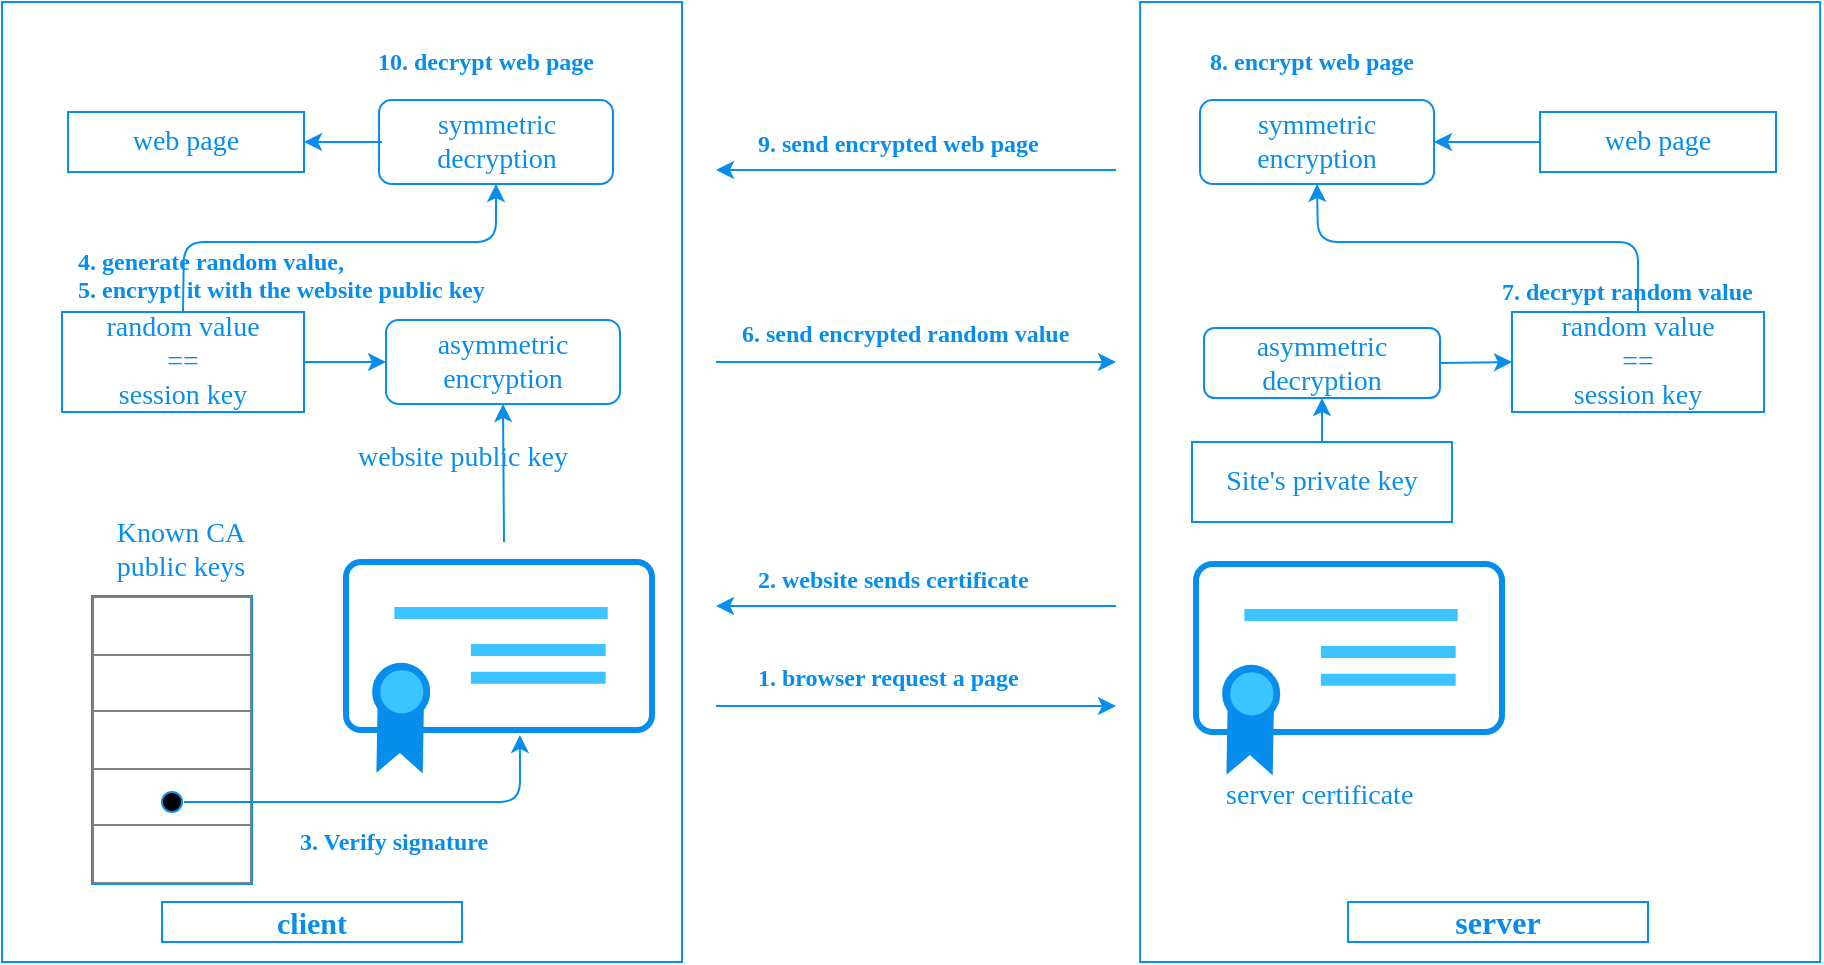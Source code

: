 <mxfile version="11.3.0" type="device" pages="1"><diagram id="hq1lKF0WgfnGttyufKl6" name="Page-1"><mxGraphModel dx="1415" dy="339" grid="1" gridSize="10" guides="1" tooltips="1" connect="1" arrows="1" fold="1" page="1" pageScale="1" pageWidth="850" pageHeight="1100" math="0" shadow="0"><root><mxCell id="0"/><mxCell id="1" parent="0"/><mxCell id="w5N9PVT7phsIkUtCuxB2-51" value="" style="rounded=0;whiteSpace=wrap;html=1;labelBackgroundColor=none;fillColor=none;fontSize=14;align=center;strokeColor=#078EED;fontFamily=Comic Sans MS;fontColor=#078EED;" parent="1" vertex="1"><mxGeometry x="559.069" y="110" width="340" height="480" as="geometry"/></mxCell><mxCell id="w5N9PVT7phsIkUtCuxB2-50" value="" style="rounded=0;whiteSpace=wrap;html=1;labelBackgroundColor=none;fillColor=none;fontSize=14;align=center;strokeColor=#078EED;fontFamily=Comic Sans MS;fontColor=#078EED;" parent="1" vertex="1"><mxGeometry x="-10" y="110" width="340" height="480" as="geometry"/></mxCell><mxCell id="w5N9PVT7phsIkUtCuxB2-5" value="" style="endArrow=classic;html=1;fontFamily=Comic Sans MS;fontColor=#078EED;strokeColor=#078EED;" parent="1" edge="1"><mxGeometry width="50" height="50" relative="1" as="geometry"><mxPoint x="347" y="462" as="sourcePoint"/><mxPoint x="547" y="462" as="targetPoint"/></mxGeometry></mxCell><mxCell id="w5N9PVT7phsIkUtCuxB2-6" value="&lt;span&gt;&lt;font&gt;1.&lt;/font&gt;&lt;/span&gt; browser request a page" style="text;html=1;resizable=0;points=[];autosize=1;align=left;verticalAlign=top;spacingTop=-4;fontFamily=Comic Sans MS;fontColor=#078EED;strokeColor=none;fontStyle=1" parent="1" vertex="1"><mxGeometry x="366" y="438" width="150" height="20" as="geometry"/></mxCell><mxCell id="w5N9PVT7phsIkUtCuxB2-7" value="" style="endArrow=none;html=1;endFill=0;startArrow=classic;startFill=1;fontFamily=Comic Sans MS;fontColor=#078EED;strokeColor=#078EED;" parent="1" edge="1"><mxGeometry width="50" height="50" relative="1" as="geometry"><mxPoint x="347" y="412" as="sourcePoint"/><mxPoint x="547" y="412" as="targetPoint"/></mxGeometry></mxCell><mxCell id="w5N9PVT7phsIkUtCuxB2-8" value="&lt;span&gt;&lt;font&gt;2.&lt;/font&gt;&lt;/span&gt; website sends certificate" style="text;html=1;resizable=0;points=[];autosize=1;align=left;verticalAlign=top;spacingTop=-4;fontFamily=Comic Sans MS;fontColor=#078EED;strokeColor=none;fontStyle=1" parent="1" vertex="1"><mxGeometry x="366" y="389" width="160" height="20" as="geometry"/></mxCell><mxCell id="w5N9PVT7phsIkUtCuxB2-16" value="&lt;table border=&quot;1&quot; width=&quot;100%&quot; style=&quot;width: 100% ; height: 100% ; border-collapse: collapse&quot;&gt;&lt;tbody&gt;&lt;tr&gt;&lt;td align=&quot;center&quot;&gt;&lt;br&gt;&lt;/td&gt;&lt;/tr&gt;&lt;tr&gt;&lt;td align=&quot;center&quot;&gt;&lt;br&gt;&lt;/td&gt;&lt;/tr&gt;&lt;tr&gt;&lt;td align=&quot;center&quot;&gt;&lt;br&gt;&lt;/td&gt;&lt;/tr&gt;&lt;tr&gt;&lt;td&gt;&lt;br&gt;&lt;/td&gt;&lt;/tr&gt;&lt;tr&gt;&lt;td&gt;&lt;br&gt;&lt;/td&gt;&lt;/tr&gt;&lt;/tbody&gt;&lt;/table&gt;" style="text;html=1;strokeColor=#078EED;fillColor=none;overflow=fill;fontColor=#078EED;fontFamily=Comic Sans MS;" parent="1" vertex="1"><mxGeometry x="35" y="407" width="80" height="144" as="geometry"/></mxCell><mxCell id="w5N9PVT7phsIkUtCuxB2-17" value="Known CA &lt;br style=&quot;font-size: 14px;&quot;&gt;public keys" style="text;html=1;resizable=0;points=[];autosize=1;align=center;verticalAlign=top;spacingTop=-4;fontSize=14;fontFamily=Comic Sans MS;fontColor=#078EED;strokeColor=none;" parent="1" vertex="1"><mxGeometry x="39" y="365" width="80" height="30" as="geometry"/></mxCell><mxCell id="w5N9PVT7phsIkUtCuxB2-20" value="" style="group;fontFamily=Comic Sans MS;fontColor=#078EED;strokeColor=none;" parent="1" vertex="1" connectable="0"><mxGeometry x="70" y="505" width="179" height="10" as="geometry"/></mxCell><mxCell id="w5N9PVT7phsIkUtCuxB2-18" value="" style="endArrow=classic;html=1;fontSize=14;entryX=0.803;entryY=0.99;entryDx=0;entryDy=0;entryPerimeter=0;fontFamily=Comic Sans MS;fontColor=#078EED;strokeColor=#078EED;" parent="w5N9PVT7phsIkUtCuxB2-20" edge="1"><mxGeometry width="50" height="50" relative="1" as="geometry"><mxPoint x="11" y="5" as="sourcePoint"/><mxPoint x="178.966" y="-28.53" as="targetPoint"/><Array as="points"><mxPoint x="179" y="5"/></Array></mxGeometry></mxCell><mxCell id="w5N9PVT7phsIkUtCuxB2-19" value="" style="ellipse;whiteSpace=wrap;html=1;fontSize=14;align=center;labelBackgroundColor=#000000;labelBorderColor=#000000;gradientColor=none;fillColor=#000000;fontFamily=Comic Sans MS;fontColor=#078EED;strokeColor=#078EED;" parent="w5N9PVT7phsIkUtCuxB2-20" vertex="1"><mxGeometry width="10" height="10" as="geometry"/></mxCell><mxCell id="w5N9PVT7phsIkUtCuxB2-21" value="&lt;span&gt;&lt;font&gt;3.&lt;/font&gt;&lt;/span&gt; Verify signature" style="text;html=1;resizable=0;points=[];autosize=1;align=left;verticalAlign=top;spacingTop=-4;fontFamily=Comic Sans MS;fontColor=#078EED;strokeColor=none;fontStyle=1" parent="1" vertex="1"><mxGeometry x="137" y="520" width="110" height="20" as="geometry"/></mxCell><mxCell id="w5N9PVT7phsIkUtCuxB2-22" value="&lt;span&gt;random value&lt;br&gt;==&lt;br&gt;session key&lt;br&gt;&lt;/span&gt;" style="rounded=0;whiteSpace=wrap;html=1;labelBackgroundColor=none;fillColor=none;fontSize=14;align=center;strokeColor=#078EED;fontFamily=Comic Sans MS;fontColor=#078EED;" parent="1" vertex="1"><mxGeometry x="20" y="265" width="121" height="50" as="geometry"/></mxCell><mxCell id="w5N9PVT7phsIkUtCuxB2-24" value="asymmetric&lt;br&gt;encryption" style="rounded=1;whiteSpace=wrap;html=1;labelBackgroundColor=none;fillColor=none;fontSize=14;align=center;strokeColor=#078EED;fontColor=#078EED;fontFamily=Comic Sans MS;" parent="1" vertex="1"><mxGeometry x="182" y="269" width="117" height="42" as="geometry"/></mxCell><mxCell id="w5N9PVT7phsIkUtCuxB2-25" value="" style="endArrow=classic;html=1;fontSize=14;entryX=0.5;entryY=1;entryDx=0;entryDy=0;fontFamily=Comic Sans MS;fontColor=#078EED;strokeColor=#078EED;" parent="1" target="w5N9PVT7phsIkUtCuxB2-24" edge="1"><mxGeometry width="50" height="50" relative="1" as="geometry"><mxPoint x="241" y="380" as="sourcePoint"/><mxPoint x="71" y="570" as="targetPoint"/></mxGeometry></mxCell><mxCell id="w5N9PVT7phsIkUtCuxB2-26" value="website public key" style="text;html=1;resizable=0;points=[];autosize=1;align=left;verticalAlign=top;spacingTop=-4;fontSize=14;fontFamily=Comic Sans MS;fontColor=#078EED;strokeColor=none;" parent="1" vertex="1"><mxGeometry x="165.5" y="327" width="130" height="20" as="geometry"/></mxCell><mxCell id="w5N9PVT7phsIkUtCuxB2-27" value="&lt;span&gt;&lt;font&gt;4.&lt;/font&gt;&lt;/span&gt; generate random value, &lt;br&gt;&lt;span&gt;&lt;font&gt;5.&lt;/font&gt;&lt;/span&gt;&amp;nbsp;encrypt it with the website public key" style="text;html=1;resizable=0;points=[];autosize=1;align=left;verticalAlign=top;spacingTop=-4;fontFamily=Comic Sans MS;fontColor=#078EED;strokeColor=none;fontStyle=1" parent="1" vertex="1"><mxGeometry x="25.5" y="230.471" width="220" height="30" as="geometry"/></mxCell><mxCell id="w5N9PVT7phsIkUtCuxB2-29" value="" style="endArrow=classic;html=1;fontSize=14;entryX=0;entryY=0.5;entryDx=0;entryDy=0;exitX=1;exitY=0.5;exitDx=0;exitDy=0;fontFamily=Comic Sans MS;fontColor=#078EED;strokeColor=#078EED;" parent="1" source="w5N9PVT7phsIkUtCuxB2-22" target="w5N9PVT7phsIkUtCuxB2-24" edge="1"><mxGeometry width="50" height="50" relative="1" as="geometry"><mxPoint x="21" y="620" as="sourcePoint"/><mxPoint x="71" y="570" as="targetPoint"/></mxGeometry></mxCell><mxCell id="w5N9PVT7phsIkUtCuxB2-30" value="" style="endArrow=classic;html=1;fontFamily=Comic Sans MS;fontColor=#078EED;strokeColor=#078EED;" parent="1" edge="1"><mxGeometry width="50" height="50" relative="1" as="geometry"><mxPoint x="347" y="290" as="sourcePoint"/><mxPoint x="547" y="290" as="targetPoint"/></mxGeometry></mxCell><mxCell id="w5N9PVT7phsIkUtCuxB2-31" value="&lt;span&gt;&lt;font&gt;6.&lt;/font&gt;&lt;/span&gt; send encrypted random value" style="text;html=1;resizable=0;points=[];autosize=1;align=left;verticalAlign=top;spacingTop=-4;fontFamily=Comic Sans MS;fontColor=#078EED;strokeColor=none;fontStyle=1" parent="1" vertex="1"><mxGeometry x="358" y="266" width="190" height="20" as="geometry"/></mxCell><mxCell id="w5N9PVT7phsIkUtCuxB2-32" value="&lt;span&gt;Site's private key&lt;/span&gt;" style="rounded=0;whiteSpace=wrap;html=1;labelBackgroundColor=none;fillColor=none;fontSize=14;align=center;strokeColor=#078EED;fontFamily=Comic Sans MS;fontColor=#078EED;" parent="1" vertex="1"><mxGeometry x="585" y="330" width="130" height="40" as="geometry"/></mxCell><mxCell id="w5N9PVT7phsIkUtCuxB2-33" value="asymmetric&lt;br&gt;decryption" style="rounded=1;whiteSpace=wrap;html=1;labelBackgroundColor=none;fillColor=none;fontSize=14;align=center;strokeColor=#078EED;fontColor=#078EED;fontFamily=Comic Sans MS;" parent="1" vertex="1"><mxGeometry x="591" y="273" width="118" height="35" as="geometry"/></mxCell><mxCell id="w5N9PVT7phsIkUtCuxB2-34" value="" style="endArrow=classic;html=1;fontSize=14;entryX=0.5;entryY=1;entryDx=0;entryDy=0;exitX=0.5;exitY=0;exitDx=0;exitDy=0;fontFamily=Comic Sans MS;fontColor=#078EED;strokeColor=#078EED;" parent="1" source="w5N9PVT7phsIkUtCuxB2-32" target="w5N9PVT7phsIkUtCuxB2-33" edge="1"><mxGeometry width="50" height="50" relative="1" as="geometry"><mxPoint x="91" y="620" as="sourcePoint"/><mxPoint x="141" y="570" as="targetPoint"/></mxGeometry></mxCell><mxCell id="w5N9PVT7phsIkUtCuxB2-35" value="&lt;span&gt;random value&lt;br&gt;==&lt;br&gt;session key&lt;br&gt;&lt;/span&gt;" style="rounded=0;whiteSpace=wrap;html=1;labelBackgroundColor=none;fillColor=none;fontSize=14;align=center;strokeColor=#078EED;fontFamily=Comic Sans MS;fontColor=#078EED;" parent="1" vertex="1"><mxGeometry x="745" y="265" width="126" height="50" as="geometry"/></mxCell><mxCell id="w5N9PVT7phsIkUtCuxB2-36" value="" style="endArrow=classic;html=1;fontSize=14;entryX=0;entryY=0.5;entryDx=0;entryDy=0;exitX=1;exitY=0.5;exitDx=0;exitDy=0;fontFamily=Comic Sans MS;fontColor=#078EED;strokeColor=#078EED;" parent="1" source="w5N9PVT7phsIkUtCuxB2-33" target="w5N9PVT7phsIkUtCuxB2-35" edge="1"><mxGeometry width="50" height="50" relative="1" as="geometry"><mxPoint x="171" y="620" as="sourcePoint"/><mxPoint x="221" y="570" as="targetPoint"/></mxGeometry></mxCell><mxCell id="w5N9PVT7phsIkUtCuxB2-37" value="&lt;span&gt;&lt;font&gt;7.&lt;/font&gt;&lt;/span&gt; decrypt random value" style="text;html=1;resizable=0;points=[];autosize=1;align=left;verticalAlign=top;spacingTop=-4;fontFamily=Comic Sans MS;fontColor=#078EED;strokeColor=none;fontStyle=1" parent="1" vertex="1"><mxGeometry x="738" y="245" width="140" height="20" as="geometry"/></mxCell><mxCell id="w5N9PVT7phsIkUtCuxB2-38" value="web page" style="rounded=0;whiteSpace=wrap;html=1;labelBackgroundColor=none;fillColor=none;fontSize=14;align=center;strokeColor=#078EED;fontFamily=Comic Sans MS;fontColor=#078EED;" parent="1" vertex="1"><mxGeometry x="759" y="165" width="118" height="30" as="geometry"/></mxCell><mxCell id="w5N9PVT7phsIkUtCuxB2-39" value="symmetric&lt;br&gt;encryption" style="rounded=1;whiteSpace=wrap;html=1;labelBackgroundColor=none;fillColor=none;fontSize=14;align=center;strokeColor=#078EED;fontFamily=Comic Sans MS;fontColor=#078EED;" parent="1" vertex="1"><mxGeometry x="589" y="159" width="117" height="42" as="geometry"/></mxCell><mxCell id="w5N9PVT7phsIkUtCuxB2-40" value="" style="endArrow=classic;html=1;fontSize=14;entryX=0.5;entryY=1;entryDx=0;entryDy=0;exitX=0.5;exitY=0;exitDx=0;exitDy=0;fontFamily=Comic Sans MS;fontColor=#078EED;strokeColor=#078EED;" parent="1" source="w5N9PVT7phsIkUtCuxB2-35" target="w5N9PVT7phsIkUtCuxB2-39" edge="1"><mxGeometry width="50" height="50" relative="1" as="geometry"><mxPoint x="91" y="620" as="sourcePoint"/><mxPoint x="141" y="570" as="targetPoint"/><Array as="points"><mxPoint x="808" y="230"/><mxPoint x="648" y="230"/></Array></mxGeometry></mxCell><mxCell id="w5N9PVT7phsIkUtCuxB2-41" value="" style="endArrow=classic;html=1;fontSize=14;entryX=1;entryY=0.5;entryDx=0;entryDy=0;exitX=0;exitY=0.5;exitDx=0;exitDy=0;fontFamily=Comic Sans MS;fontColor=#078EED;strokeColor=#078EED;" parent="1" source="w5N9PVT7phsIkUtCuxB2-38" target="w5N9PVT7phsIkUtCuxB2-39" edge="1"><mxGeometry width="50" height="50" relative="1" as="geometry"><mxPoint x="91" y="620" as="sourcePoint"/><mxPoint x="141" y="570" as="targetPoint"/></mxGeometry></mxCell><mxCell id="w5N9PVT7phsIkUtCuxB2-42" value="" style="endArrow=none;html=1;endFill=0;startArrow=classic;startFill=1;fontFamily=Comic Sans MS;fontColor=#078EED;strokeColor=#078EED;" parent="1" edge="1"><mxGeometry width="50" height="50" relative="1" as="geometry"><mxPoint x="347.0" y="194" as="sourcePoint"/><mxPoint x="547.0" y="194" as="targetPoint"/></mxGeometry></mxCell><mxCell id="w5N9PVT7phsIkUtCuxB2-43" value="&lt;span&gt;&lt;font&gt;9.&lt;/font&gt;&lt;/span&gt; send encrypted web page" style="text;html=1;resizable=0;points=[];autosize=1;align=left;verticalAlign=top;spacingTop=-4;fontFamily=Comic Sans MS;fontColor=#078EED;strokeColor=none;fontStyle=1" parent="1" vertex="1"><mxGeometry x="366" y="171" width="170" height="20" as="geometry"/></mxCell><mxCell id="w5N9PVT7phsIkUtCuxB2-44" value="symmetric&lt;br&gt;decryption" style="rounded=1;whiteSpace=wrap;html=1;labelBackgroundColor=none;fillColor=none;fontSize=14;align=center;strokeColor=#078EED;fontFamily=Comic Sans MS;fontColor=#078EED;" parent="1" vertex="1"><mxGeometry x="178.5" y="159" width="117" height="42" as="geometry"/></mxCell><mxCell id="w5N9PVT7phsIkUtCuxB2-45" value="web page" style="rounded=0;whiteSpace=wrap;html=1;labelBackgroundColor=none;fillColor=none;fontSize=14;align=center;strokeColor=#078EED;fontFamily=Comic Sans MS;fontColor=#078EED;" parent="1" vertex="1"><mxGeometry x="23" y="165" width="118" height="30" as="geometry"/></mxCell><mxCell id="w5N9PVT7phsIkUtCuxB2-46" value="" style="endArrow=classic;html=1;fontSize=14;entryX=0.5;entryY=1;entryDx=0;entryDy=0;exitX=0.5;exitY=0;exitDx=0;exitDy=0;fontFamily=Comic Sans MS;fontColor=#078EED;strokeColor=#078EED;" parent="1" source="w5N9PVT7phsIkUtCuxB2-22" target="w5N9PVT7phsIkUtCuxB2-44" edge="1"><mxGeometry width="50" height="50" relative="1" as="geometry"><mxPoint x="20" y="620" as="sourcePoint"/><mxPoint x="70" y="570" as="targetPoint"/><Array as="points"><mxPoint x="81" y="230"/><mxPoint x="237" y="230"/></Array></mxGeometry></mxCell><mxCell id="w5N9PVT7phsIkUtCuxB2-47" value="" style="endArrow=classic;html=1;fontSize=14;entryX=1;entryY=0.5;entryDx=0;entryDy=0;fontFamily=Comic Sans MS;fontColor=#078EED;strokeColor=#078EED;" parent="1" target="w5N9PVT7phsIkUtCuxB2-45" edge="1"><mxGeometry width="50" height="50" relative="1" as="geometry"><mxPoint x="180" y="180" as="sourcePoint"/><mxPoint x="665.0" y="190" as="targetPoint"/></mxGeometry></mxCell><mxCell id="w5N9PVT7phsIkUtCuxB2-48" value="&lt;span&gt;&lt;font&gt;8.&lt;/font&gt;&lt;/span&gt; encrypt web page" style="text;html=1;resizable=0;points=[];autosize=1;align=left;verticalAlign=top;spacingTop=-4;fontFamily=Comic Sans MS;fontColor=#078EED;strokeColor=none;fontStyle=1" parent="1" vertex="1"><mxGeometry x="592" y="130" width="120" height="20" as="geometry"/></mxCell><mxCell id="w5N9PVT7phsIkUtCuxB2-49" value="&lt;span&gt;&lt;font&gt;10.&lt;/font&gt;&lt;/span&gt;&amp;nbsp;decrypt web page" style="text;html=1;resizable=0;points=[];autosize=1;align=left;verticalAlign=top;spacingTop=-4;fontFamily=Comic Sans MS;fontColor=#078EED;strokeColor=none;fontStyle=1" parent="1" vertex="1"><mxGeometry x="175.5" y="130" width="130" height="20" as="geometry"/></mxCell><mxCell id="w5N9PVT7phsIkUtCuxB2-52" value="client" style="text;html=1;strokeColor=#078EED;fillColor=none;align=center;verticalAlign=middle;whiteSpace=wrap;rounded=0;labelBackgroundColor=none;fontSize=15;fontStyle=1;fontFamily=Comic Sans MS;fontColor=#078EED;" parent="1" vertex="1"><mxGeometry x="70" y="560" width="150" height="20" as="geometry"/></mxCell><mxCell id="w5N9PVT7phsIkUtCuxB2-53" value="server" style="text;html=1;strokeColor=#078EED;fillColor=none;align=center;verticalAlign=middle;whiteSpace=wrap;rounded=0;labelBackgroundColor=none;fontSize=16;fontStyle=1;fontFamily=Comic Sans MS;fontColor=#078EED;" parent="1" vertex="1"><mxGeometry x="663" y="560" width="150" height="20" as="geometry"/></mxCell><mxCell id="RAEDOJCPV6PJ5aZ2yVz6-11" value="" style="group" vertex="1" connectable="0" parent="1"><mxGeometry x="580" y="385" width="160" height="101" as="geometry"/></mxCell><mxCell id="RAEDOJCPV6PJ5aZ2yVz6-2" value="" style="rounded=1;whiteSpace=wrap;html=1;strokeColor=#078EED;fillColor=none;fontFamily=Comic Sans MS;fontColor=#000000;arcSize=10;strokeWidth=3;" vertex="1" parent="RAEDOJCPV6PJ5aZ2yVz6-11"><mxGeometry x="7" y="6" width="153" height="84" as="geometry"/></mxCell><mxCell id="RAEDOJCPV6PJ5aZ2yVz6-3" value="" style="endArrow=none;html=1;strokeColor=#3BC4FF;fontFamily=Comic Sans MS;fontColor=#000000;strokeWidth=6;" edge="1" parent="RAEDOJCPV6PJ5aZ2yVz6-11"><mxGeometry width="50" height="50" relative="1" as="geometry"><mxPoint x="31.195" y="31.505" as="sourcePoint"/><mxPoint x="137.862" y="31.505" as="targetPoint"/></mxGeometry></mxCell><mxCell id="RAEDOJCPV6PJ5aZ2yVz6-4" value="" style="endArrow=none;html=1;strokeColor=#3BC4FF;fontFamily=Comic Sans MS;fontColor=#000000;strokeWidth=6;" edge="1" parent="RAEDOJCPV6PJ5aZ2yVz6-11"><mxGeometry width="50" height="50" relative="1" as="geometry"><mxPoint x="69.434" y="50.037" as="sourcePoint"/><mxPoint x="136.855" y="50.037" as="targetPoint"/></mxGeometry></mxCell><mxCell id="RAEDOJCPV6PJ5aZ2yVz6-5" value="" style="endArrow=none;html=1;strokeColor=#3BC4FF;fontFamily=Comic Sans MS;fontColor=#000000;strokeWidth=6;" edge="1" parent="RAEDOJCPV6PJ5aZ2yVz6-11"><mxGeometry width="50" height="50" relative="1" as="geometry"><mxPoint x="69.434" y="63.936" as="sourcePoint"/><mxPoint x="136.855" y="63.936" as="targetPoint"/></mxGeometry></mxCell><mxCell id="RAEDOJCPV6PJ5aZ2yVz6-7" value="" style="ellipse;whiteSpace=wrap;html=1;aspect=fixed;strokeColor=#078EED;strokeWidth=4;fillColor=#078EED;fontFamily=Comic Sans MS;fontColor=#000000;" vertex="1" parent="RAEDOJCPV6PJ5aZ2yVz6-11"><mxGeometry x="22.082" y="58.376" width="25.018" height="25.018" as="geometry"/></mxCell><mxCell id="RAEDOJCPV6PJ5aZ2yVz6-10" value="" style="shape=step;perimeter=stepPerimeter;whiteSpace=wrap;html=1;fixedSize=1;strokeColor=none;strokeWidth=4;fillColor=#078EED;fontFamily=Comic Sans MS;fontColor=#000000;rotation=-89;size=10;" vertex="1" parent="RAEDOJCPV6PJ5aZ2yVz6-11"><mxGeometry x="12.025" y="77.835" width="44.277" height="23.165" as="geometry"/></mxCell><mxCell id="RAEDOJCPV6PJ5aZ2yVz6-9" value="" style="ellipse;whiteSpace=wrap;html=1;aspect=fixed;strokeColor=#3BC4FF;strokeWidth=4;fillColor=#3BC4FF;fontFamily=Comic Sans MS;fontColor=#000000;" vertex="1" parent="RAEDOJCPV6PJ5aZ2yVz6-11"><mxGeometry x="26.107" y="62.083" width="17.606" height="17.606" as="geometry"/></mxCell><mxCell id="RAEDOJCPV6PJ5aZ2yVz6-12" value="" style="group" vertex="1" connectable="0" parent="1"><mxGeometry x="155" y="384" width="160" height="101" as="geometry"/></mxCell><mxCell id="RAEDOJCPV6PJ5aZ2yVz6-13" value="" style="rounded=1;whiteSpace=wrap;html=1;strokeColor=#078EED;fillColor=none;fontFamily=Comic Sans MS;fontColor=#000000;arcSize=9;strokeWidth=3;" vertex="1" parent="RAEDOJCPV6PJ5aZ2yVz6-12"><mxGeometry x="7" y="6" width="153" height="84" as="geometry"/></mxCell><mxCell id="RAEDOJCPV6PJ5aZ2yVz6-14" value="" style="endArrow=none;html=1;strokeColor=#3BC4FF;fontFamily=Comic Sans MS;fontColor=#000000;strokeWidth=6;" edge="1" parent="RAEDOJCPV6PJ5aZ2yVz6-12"><mxGeometry width="50" height="50" relative="1" as="geometry"><mxPoint x="31.195" y="31.505" as="sourcePoint"/><mxPoint x="137.862" y="31.505" as="targetPoint"/></mxGeometry></mxCell><mxCell id="RAEDOJCPV6PJ5aZ2yVz6-15" value="" style="endArrow=none;html=1;strokeColor=#3BC4FF;fontFamily=Comic Sans MS;fontColor=#000000;strokeWidth=6;" edge="1" parent="RAEDOJCPV6PJ5aZ2yVz6-12"><mxGeometry width="50" height="50" relative="1" as="geometry"><mxPoint x="69.434" y="50.037" as="sourcePoint"/><mxPoint x="136.855" y="50.037" as="targetPoint"/></mxGeometry></mxCell><mxCell id="RAEDOJCPV6PJ5aZ2yVz6-16" value="" style="endArrow=none;html=1;strokeColor=#3BC4FF;fontFamily=Comic Sans MS;fontColor=#000000;strokeWidth=6;" edge="1" parent="RAEDOJCPV6PJ5aZ2yVz6-12"><mxGeometry width="50" height="50" relative="1" as="geometry"><mxPoint x="69.434" y="63.936" as="sourcePoint"/><mxPoint x="136.855" y="63.936" as="targetPoint"/></mxGeometry></mxCell><mxCell id="RAEDOJCPV6PJ5aZ2yVz6-17" value="" style="ellipse;whiteSpace=wrap;html=1;aspect=fixed;strokeColor=#078EED;strokeWidth=4;fillColor=#078EED;fontFamily=Comic Sans MS;fontColor=#000000;" vertex="1" parent="RAEDOJCPV6PJ5aZ2yVz6-12"><mxGeometry x="22.082" y="58.376" width="25.018" height="25.018" as="geometry"/></mxCell><mxCell id="RAEDOJCPV6PJ5aZ2yVz6-18" value="" style="shape=step;perimeter=stepPerimeter;whiteSpace=wrap;html=1;fixedSize=1;strokeColor=none;strokeWidth=4;fillColor=#078EED;fontFamily=Comic Sans MS;fontColor=#000000;rotation=-89;size=10;" vertex="1" parent="RAEDOJCPV6PJ5aZ2yVz6-12"><mxGeometry x="12.025" y="77.835" width="44.277" height="23.165" as="geometry"/></mxCell><mxCell id="RAEDOJCPV6PJ5aZ2yVz6-19" value="" style="ellipse;whiteSpace=wrap;html=1;aspect=fixed;strokeColor=#3BC4FF;strokeWidth=4;fillColor=#3BC4FF;fontFamily=Comic Sans MS;fontColor=#000000;" vertex="1" parent="RAEDOJCPV6PJ5aZ2yVz6-12"><mxGeometry x="26.107" y="62.083" width="17.606" height="17.606" as="geometry"/></mxCell><mxCell id="RAEDOJCPV6PJ5aZ2yVz6-20" value="server certificate" style="text;html=1;resizable=0;points=[];autosize=1;align=left;verticalAlign=top;spacingTop=-4;fontSize=14;fontFamily=Comic Sans MS;fontColor=#078EED;strokeColor=none;" vertex="1" parent="1"><mxGeometry x="600.259" y="496" width="130" height="20" as="geometry"/></mxCell></root></mxGraphModel></diagram></mxfile>